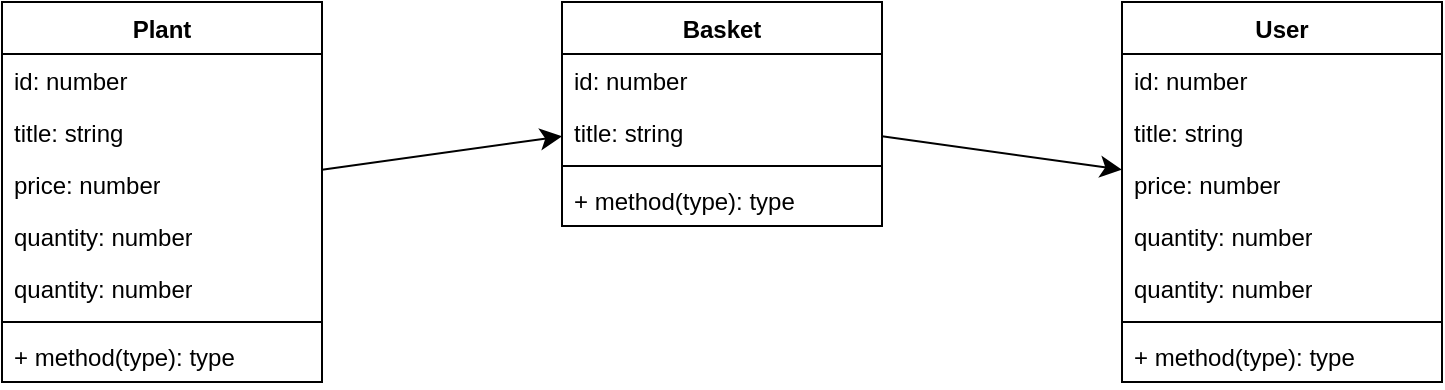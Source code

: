 <mxfile version="26.2.14">
  <diagram name="Page-1" id="ugJVR3glQ8qzoiqRJXg1">
    <mxGraphModel dx="189" dy="233" grid="0" gridSize="10" guides="1" tooltips="1" connect="1" arrows="1" fold="1" page="0" pageScale="1" pageWidth="827" pageHeight="1169" math="0" shadow="0">
      <root>
        <mxCell id="0" />
        <mxCell id="1" parent="0" />
        <mxCell id="tdYYA5UflMV003466M7L-17" value="" style="edgeStyle=none;curved=1;rounded=0;orthogonalLoop=1;jettySize=auto;html=1;fontSize=12;startSize=8;endSize=8;" edge="1" parent="1" source="tdYYA5UflMV003466M7L-1" target="tdYYA5UflMV003466M7L-9">
          <mxGeometry relative="1" as="geometry" />
        </mxCell>
        <mxCell id="tdYYA5UflMV003466M7L-1" value="Plant&lt;div&gt;&lt;br&gt;&lt;/div&gt;" style="swimlane;fontStyle=1;align=center;verticalAlign=top;childLayout=stackLayout;horizontal=1;startSize=26;horizontalStack=0;resizeParent=1;resizeParentMax=0;resizeLast=0;collapsible=1;marginBottom=0;whiteSpace=wrap;html=1;" vertex="1" parent="1">
          <mxGeometry x="135" y="271" width="160" height="190" as="geometry" />
        </mxCell>
        <mxCell id="tdYYA5UflMV003466M7L-2" value="id: number&lt;div&gt;&lt;br&gt;&lt;/div&gt;" style="text;strokeColor=none;fillColor=none;align=left;verticalAlign=top;spacingLeft=4;spacingRight=4;overflow=hidden;rotatable=0;points=[[0,0.5],[1,0.5]];portConstraint=eastwest;whiteSpace=wrap;html=1;" vertex="1" parent="tdYYA5UflMV003466M7L-1">
          <mxGeometry y="26" width="160" height="26" as="geometry" />
        </mxCell>
        <mxCell id="tdYYA5UflMV003466M7L-5" value="title: string&lt;div&gt;&lt;br&gt;&lt;/div&gt;" style="text;strokeColor=none;fillColor=none;align=left;verticalAlign=top;spacingLeft=4;spacingRight=4;overflow=hidden;rotatable=0;points=[[0,0.5],[1,0.5]];portConstraint=eastwest;whiteSpace=wrap;html=1;" vertex="1" parent="tdYYA5UflMV003466M7L-1">
          <mxGeometry y="52" width="160" height="26" as="geometry" />
        </mxCell>
        <mxCell id="tdYYA5UflMV003466M7L-6" value="price: number&lt;div&gt;&lt;br&gt;&lt;/div&gt;" style="text;strokeColor=none;fillColor=none;align=left;verticalAlign=top;spacingLeft=4;spacingRight=4;overflow=hidden;rotatable=0;points=[[0,0.5],[1,0.5]];portConstraint=eastwest;whiteSpace=wrap;html=1;" vertex="1" parent="tdYYA5UflMV003466M7L-1">
          <mxGeometry y="78" width="160" height="26" as="geometry" />
        </mxCell>
        <mxCell id="tdYYA5UflMV003466M7L-7" value="quantity: number&lt;div&gt;&lt;br&gt;&lt;/div&gt;" style="text;strokeColor=none;fillColor=none;align=left;verticalAlign=top;spacingLeft=4;spacingRight=4;overflow=hidden;rotatable=0;points=[[0,0.5],[1,0.5]];portConstraint=eastwest;whiteSpace=wrap;html=1;" vertex="1" parent="tdYYA5UflMV003466M7L-1">
          <mxGeometry y="104" width="160" height="26" as="geometry" />
        </mxCell>
        <mxCell id="tdYYA5UflMV003466M7L-8" value="quantity: number&lt;div&gt;&lt;br&gt;&lt;/div&gt;" style="text;strokeColor=none;fillColor=none;align=left;verticalAlign=top;spacingLeft=4;spacingRight=4;overflow=hidden;rotatable=0;points=[[0,0.5],[1,0.5]];portConstraint=eastwest;whiteSpace=wrap;html=1;" vertex="1" parent="tdYYA5UflMV003466M7L-1">
          <mxGeometry y="130" width="160" height="26" as="geometry" />
        </mxCell>
        <mxCell id="tdYYA5UflMV003466M7L-3" value="" style="line;strokeWidth=1;fillColor=none;align=left;verticalAlign=middle;spacingTop=-1;spacingLeft=3;spacingRight=3;rotatable=0;labelPosition=right;points=[];portConstraint=eastwest;strokeColor=inherit;" vertex="1" parent="tdYYA5UflMV003466M7L-1">
          <mxGeometry y="156" width="160" height="8" as="geometry" />
        </mxCell>
        <mxCell id="tdYYA5UflMV003466M7L-4" value="+ method(type): type" style="text;strokeColor=none;fillColor=none;align=left;verticalAlign=top;spacingLeft=4;spacingRight=4;overflow=hidden;rotatable=0;points=[[0,0.5],[1,0.5]];portConstraint=eastwest;whiteSpace=wrap;html=1;" vertex="1" parent="tdYYA5UflMV003466M7L-1">
          <mxGeometry y="164" width="160" height="26" as="geometry" />
        </mxCell>
        <mxCell id="tdYYA5UflMV003466M7L-26" value="" style="edgeStyle=none;curved=1;rounded=0;orthogonalLoop=1;jettySize=auto;html=1;fontSize=12;startSize=8;endSize=8;" edge="1" parent="1" source="tdYYA5UflMV003466M7L-9" target="tdYYA5UflMV003466M7L-18">
          <mxGeometry relative="1" as="geometry" />
        </mxCell>
        <mxCell id="tdYYA5UflMV003466M7L-9" value="Basket" style="swimlane;fontStyle=1;align=center;verticalAlign=top;childLayout=stackLayout;horizontal=1;startSize=26;horizontalStack=0;resizeParent=1;resizeParentMax=0;resizeLast=0;collapsible=1;marginBottom=0;whiteSpace=wrap;html=1;" vertex="1" parent="1">
          <mxGeometry x="415" y="271" width="160" height="112" as="geometry" />
        </mxCell>
        <mxCell id="tdYYA5UflMV003466M7L-10" value="id: number&lt;div&gt;&lt;br&gt;&lt;/div&gt;" style="text;strokeColor=none;fillColor=none;align=left;verticalAlign=top;spacingLeft=4;spacingRight=4;overflow=hidden;rotatable=0;points=[[0,0.5],[1,0.5]];portConstraint=eastwest;whiteSpace=wrap;html=1;" vertex="1" parent="tdYYA5UflMV003466M7L-9">
          <mxGeometry y="26" width="160" height="26" as="geometry" />
        </mxCell>
        <mxCell id="tdYYA5UflMV003466M7L-11" value="title: string&lt;div&gt;&lt;br&gt;&lt;/div&gt;" style="text;strokeColor=none;fillColor=none;align=left;verticalAlign=top;spacingLeft=4;spacingRight=4;overflow=hidden;rotatable=0;points=[[0,0.5],[1,0.5]];portConstraint=eastwest;whiteSpace=wrap;html=1;" vertex="1" parent="tdYYA5UflMV003466M7L-9">
          <mxGeometry y="52" width="160" height="26" as="geometry" />
        </mxCell>
        <mxCell id="tdYYA5UflMV003466M7L-15" value="" style="line;strokeWidth=1;fillColor=none;align=left;verticalAlign=middle;spacingTop=-1;spacingLeft=3;spacingRight=3;rotatable=0;labelPosition=right;points=[];portConstraint=eastwest;strokeColor=inherit;" vertex="1" parent="tdYYA5UflMV003466M7L-9">
          <mxGeometry y="78" width="160" height="8" as="geometry" />
        </mxCell>
        <mxCell id="tdYYA5UflMV003466M7L-16" value="+ method(type): type" style="text;strokeColor=none;fillColor=none;align=left;verticalAlign=top;spacingLeft=4;spacingRight=4;overflow=hidden;rotatable=0;points=[[0,0.5],[1,0.5]];portConstraint=eastwest;whiteSpace=wrap;html=1;" vertex="1" parent="tdYYA5UflMV003466M7L-9">
          <mxGeometry y="86" width="160" height="26" as="geometry" />
        </mxCell>
        <mxCell id="tdYYA5UflMV003466M7L-18" value="User" style="swimlane;fontStyle=1;align=center;verticalAlign=top;childLayout=stackLayout;horizontal=1;startSize=26;horizontalStack=0;resizeParent=1;resizeParentMax=0;resizeLast=0;collapsible=1;marginBottom=0;whiteSpace=wrap;html=1;" vertex="1" parent="1">
          <mxGeometry x="695" y="271" width="160" height="190" as="geometry" />
        </mxCell>
        <mxCell id="tdYYA5UflMV003466M7L-19" value="id: number&lt;div&gt;&lt;br&gt;&lt;/div&gt;" style="text;strokeColor=none;fillColor=none;align=left;verticalAlign=top;spacingLeft=4;spacingRight=4;overflow=hidden;rotatable=0;points=[[0,0.5],[1,0.5]];portConstraint=eastwest;whiteSpace=wrap;html=1;" vertex="1" parent="tdYYA5UflMV003466M7L-18">
          <mxGeometry y="26" width="160" height="26" as="geometry" />
        </mxCell>
        <mxCell id="tdYYA5UflMV003466M7L-20" value="title: string&lt;div&gt;&lt;br&gt;&lt;/div&gt;" style="text;strokeColor=none;fillColor=none;align=left;verticalAlign=top;spacingLeft=4;spacingRight=4;overflow=hidden;rotatable=0;points=[[0,0.5],[1,0.5]];portConstraint=eastwest;whiteSpace=wrap;html=1;" vertex="1" parent="tdYYA5UflMV003466M7L-18">
          <mxGeometry y="52" width="160" height="26" as="geometry" />
        </mxCell>
        <mxCell id="tdYYA5UflMV003466M7L-21" value="price: number&lt;div&gt;&lt;br&gt;&lt;/div&gt;" style="text;strokeColor=none;fillColor=none;align=left;verticalAlign=top;spacingLeft=4;spacingRight=4;overflow=hidden;rotatable=0;points=[[0,0.5],[1,0.5]];portConstraint=eastwest;whiteSpace=wrap;html=1;" vertex="1" parent="tdYYA5UflMV003466M7L-18">
          <mxGeometry y="78" width="160" height="26" as="geometry" />
        </mxCell>
        <mxCell id="tdYYA5UflMV003466M7L-22" value="quantity: number&lt;div&gt;&lt;br&gt;&lt;/div&gt;" style="text;strokeColor=none;fillColor=none;align=left;verticalAlign=top;spacingLeft=4;spacingRight=4;overflow=hidden;rotatable=0;points=[[0,0.5],[1,0.5]];portConstraint=eastwest;whiteSpace=wrap;html=1;" vertex="1" parent="tdYYA5UflMV003466M7L-18">
          <mxGeometry y="104" width="160" height="26" as="geometry" />
        </mxCell>
        <mxCell id="tdYYA5UflMV003466M7L-23" value="quantity: number&lt;div&gt;&lt;br&gt;&lt;/div&gt;" style="text;strokeColor=none;fillColor=none;align=left;verticalAlign=top;spacingLeft=4;spacingRight=4;overflow=hidden;rotatable=0;points=[[0,0.5],[1,0.5]];portConstraint=eastwest;whiteSpace=wrap;html=1;" vertex="1" parent="tdYYA5UflMV003466M7L-18">
          <mxGeometry y="130" width="160" height="26" as="geometry" />
        </mxCell>
        <mxCell id="tdYYA5UflMV003466M7L-24" value="" style="line;strokeWidth=1;fillColor=none;align=left;verticalAlign=middle;spacingTop=-1;spacingLeft=3;spacingRight=3;rotatable=0;labelPosition=right;points=[];portConstraint=eastwest;strokeColor=inherit;" vertex="1" parent="tdYYA5UflMV003466M7L-18">
          <mxGeometry y="156" width="160" height="8" as="geometry" />
        </mxCell>
        <mxCell id="tdYYA5UflMV003466M7L-25" value="+ method(type): type" style="text;strokeColor=none;fillColor=none;align=left;verticalAlign=top;spacingLeft=4;spacingRight=4;overflow=hidden;rotatable=0;points=[[0,0.5],[1,0.5]];portConstraint=eastwest;whiteSpace=wrap;html=1;" vertex="1" parent="tdYYA5UflMV003466M7L-18">
          <mxGeometry y="164" width="160" height="26" as="geometry" />
        </mxCell>
      </root>
    </mxGraphModel>
  </diagram>
</mxfile>
